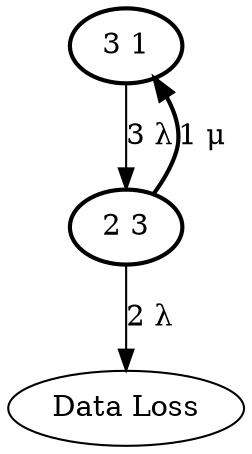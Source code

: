 digraph metalayouts {
      n0 [label="Data Loss"]
      n3 [label="3 1" style="bold"]
      n2 [label="2 3" style="bold"]
      n3 -> n2 [label="3 &#955;"]
      n2 -> n3 [label="1 &#x03bc;" style="bold" constraint=false]
      n2 -> n0 [label="2 &#955;"]
}